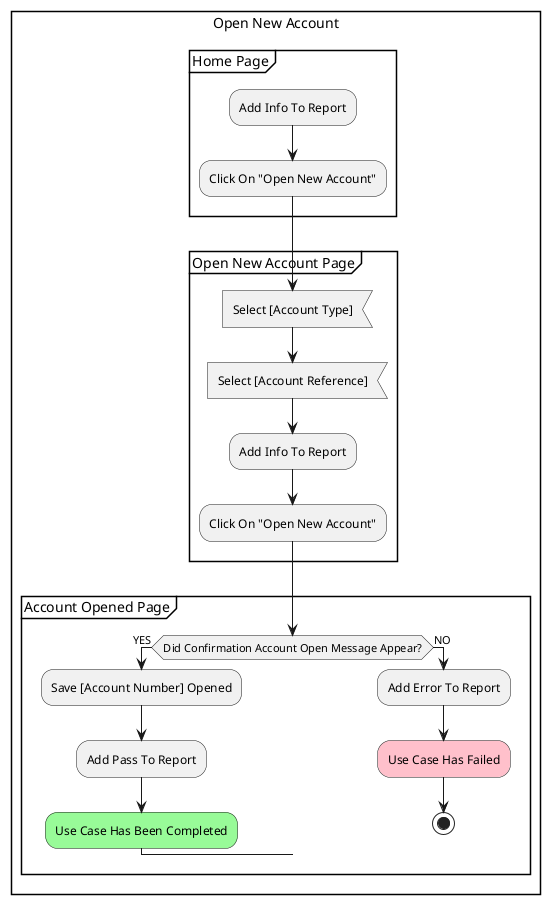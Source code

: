 @startuml OPEN_NEW_ACCOUNT_E2E
rectangle "Open New Account" {
    partition "Home Page" {
        :Add Info To Report;
        :Click On "Open New Account";
    }
    partition "Open New Account Page" {
        :Select [Account Type]; <<input>>
        :Select [Account Reference]; <<input>>
        :Add Info To Report;
        :Click On "Open New Account";
    }
    partition "Account Opened Page" {
        if (Did Confirmation Account Open Message Appear?) then (YES)
            :Save [Account Number] Opened;
            :Add Pass To Report;
            #palegreen:Use Case Has Been Completed;
        else (NO)
            :Add Error To Report;
            #pink:Use Case Has Failed;
            stop
        endif
    }
}
@enduml